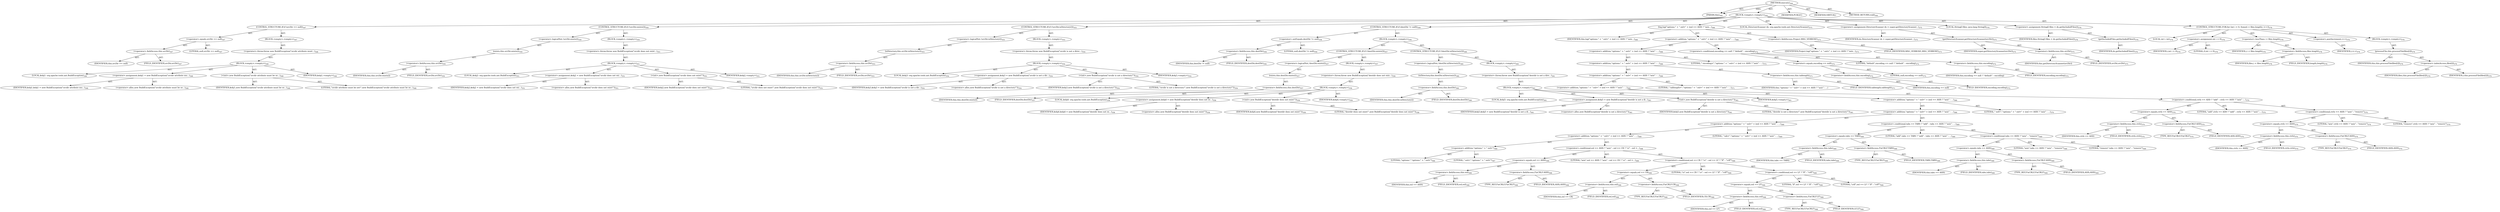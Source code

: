 digraph "execute" {  
"111669149706" [label = <(METHOD,execute)<SUB>344</SUB>> ]
"115964116998" [label = <(PARAM,this)<SUB>344</SUB>> ]
"25769803811" [label = <(BLOCK,&lt;empty&gt;,&lt;empty&gt;)<SUB>344</SUB>> ]
"47244640280" [label = <(CONTROL_STRUCTURE,IF,if (srcDir == null))<SUB>347</SUB>> ]
"30064771221" [label = <(&lt;operator&gt;.equals,srcDir == null)<SUB>347</SUB>> ]
"30064771222" [label = <(&lt;operator&gt;.fieldAccess,this.srcDir)<SUB>347</SUB>> ]
"68719476859" [label = <(IDENTIFIER,this,srcDir == null)> ]
"55834574907" [label = <(FIELD_IDENTIFIER,srcDir,srcDir)<SUB>347</SUB>> ]
"90194313252" [label = <(LITERAL,null,srcDir == null)<SUB>347</SUB>> ]
"25769803812" [label = <(BLOCK,&lt;empty&gt;,&lt;empty&gt;)<SUB>347</SUB>> ]
"30064771223" [label = <(&lt;operator&gt;.throw,throw new BuildException(&quot;srcdir attribute must...)<SUB>348</SUB>> ]
"25769803813" [label = <(BLOCK,&lt;empty&gt;,&lt;empty&gt;)<SUB>348</SUB>> ]
"94489280520" [label = <(LOCAL,$obj1: org.apache.tools.ant.BuildException)<SUB>348</SUB>> ]
"30064771224" [label = <(&lt;operator&gt;.assignment,$obj1 = new BuildException(&quot;srcdir attribute mu...)<SUB>348</SUB>> ]
"68719476860" [label = <(IDENTIFIER,$obj1,$obj1 = new BuildException(&quot;srcdir attribute mu...)<SUB>348</SUB>> ]
"30064771225" [label = <(&lt;operator&gt;.alloc,new BuildException(&quot;srcdir attribute must be se...)<SUB>348</SUB>> ]
"30064771226" [label = <(&lt;init&gt;,new BuildException(&quot;srcdir attribute must be se...)<SUB>348</SUB>> ]
"68719476861" [label = <(IDENTIFIER,$obj1,new BuildException(&quot;srcdir attribute must be se...)<SUB>348</SUB>> ]
"90194313253" [label = <(LITERAL,&quot;srcdir attribute must be set!&quot;,new BuildException(&quot;srcdir attribute must be se...)<SUB>348</SUB>> ]
"68719476862" [label = <(IDENTIFIER,$obj1,&lt;empty&gt;)<SUB>348</SUB>> ]
"47244640281" [label = <(CONTROL_STRUCTURE,IF,if (!srcDir.exists()))<SUB>350</SUB>> ]
"30064771227" [label = <(&lt;operator&gt;.logicalNot,!srcDir.exists())<SUB>350</SUB>> ]
"30064771228" [label = <(exists,this.srcDir.exists())<SUB>350</SUB>> ]
"30064771229" [label = <(&lt;operator&gt;.fieldAccess,this.srcDir)<SUB>350</SUB>> ]
"68719476863" [label = <(IDENTIFIER,this,this.srcDir.exists())> ]
"55834574908" [label = <(FIELD_IDENTIFIER,srcDir,srcDir)<SUB>350</SUB>> ]
"25769803814" [label = <(BLOCK,&lt;empty&gt;,&lt;empty&gt;)<SUB>350</SUB>> ]
"30064771230" [label = <(&lt;operator&gt;.throw,throw new BuildException(&quot;srcdir does not exist...)<SUB>351</SUB>> ]
"25769803815" [label = <(BLOCK,&lt;empty&gt;,&lt;empty&gt;)<SUB>351</SUB>> ]
"94489280521" [label = <(LOCAL,$obj2: org.apache.tools.ant.BuildException)<SUB>351</SUB>> ]
"30064771231" [label = <(&lt;operator&gt;.assignment,$obj2 = new BuildException(&quot;srcdir does not exi...)<SUB>351</SUB>> ]
"68719476864" [label = <(IDENTIFIER,$obj2,$obj2 = new BuildException(&quot;srcdir does not exi...)<SUB>351</SUB>> ]
"30064771232" [label = <(&lt;operator&gt;.alloc,new BuildException(&quot;srcdir does not exist!&quot;))<SUB>351</SUB>> ]
"30064771233" [label = <(&lt;init&gt;,new BuildException(&quot;srcdir does not exist!&quot;))<SUB>351</SUB>> ]
"68719476865" [label = <(IDENTIFIER,$obj2,new BuildException(&quot;srcdir does not exist!&quot;))<SUB>351</SUB>> ]
"90194313254" [label = <(LITERAL,&quot;srcdir does not exist!&quot;,new BuildException(&quot;srcdir does not exist!&quot;))<SUB>351</SUB>> ]
"68719476866" [label = <(IDENTIFIER,$obj2,&lt;empty&gt;)<SUB>351</SUB>> ]
"47244640282" [label = <(CONTROL_STRUCTURE,IF,if (!srcDir.isDirectory()))<SUB>353</SUB>> ]
"30064771234" [label = <(&lt;operator&gt;.logicalNot,!srcDir.isDirectory())<SUB>353</SUB>> ]
"30064771235" [label = <(isDirectory,this.srcDir.isDirectory())<SUB>353</SUB>> ]
"30064771236" [label = <(&lt;operator&gt;.fieldAccess,this.srcDir)<SUB>353</SUB>> ]
"68719476867" [label = <(IDENTIFIER,this,this.srcDir.isDirectory())> ]
"55834574909" [label = <(FIELD_IDENTIFIER,srcDir,srcDir)<SUB>353</SUB>> ]
"25769803816" [label = <(BLOCK,&lt;empty&gt;,&lt;empty&gt;)<SUB>353</SUB>> ]
"30064771237" [label = <(&lt;operator&gt;.throw,throw new BuildException(&quot;srcdir is not a direc...)<SUB>354</SUB>> ]
"25769803817" [label = <(BLOCK,&lt;empty&gt;,&lt;empty&gt;)<SUB>354</SUB>> ]
"94489280522" [label = <(LOCAL,$obj3: org.apache.tools.ant.BuildException)<SUB>354</SUB>> ]
"30064771238" [label = <(&lt;operator&gt;.assignment,$obj3 = new BuildException(&quot;srcdir is not a dir...)<SUB>354</SUB>> ]
"68719476868" [label = <(IDENTIFIER,$obj3,$obj3 = new BuildException(&quot;srcdir is not a dir...)<SUB>354</SUB>> ]
"30064771239" [label = <(&lt;operator&gt;.alloc,new BuildException(&quot;srcdir is not a directory!&quot;))<SUB>354</SUB>> ]
"30064771240" [label = <(&lt;init&gt;,new BuildException(&quot;srcdir is not a directory!&quot;))<SUB>354</SUB>> ]
"68719476869" [label = <(IDENTIFIER,$obj3,new BuildException(&quot;srcdir is not a directory!&quot;))<SUB>354</SUB>> ]
"90194313255" [label = <(LITERAL,&quot;srcdir is not a directory!&quot;,new BuildException(&quot;srcdir is not a directory!&quot;))<SUB>354</SUB>> ]
"68719476870" [label = <(IDENTIFIER,$obj3,&lt;empty&gt;)<SUB>354</SUB>> ]
"47244640283" [label = <(CONTROL_STRUCTURE,IF,if (destDir != null))<SUB>356</SUB>> ]
"30064771241" [label = <(&lt;operator&gt;.notEquals,destDir != null)<SUB>356</SUB>> ]
"30064771242" [label = <(&lt;operator&gt;.fieldAccess,this.destDir)<SUB>356</SUB>> ]
"68719476871" [label = <(IDENTIFIER,this,destDir != null)> ]
"55834574910" [label = <(FIELD_IDENTIFIER,destDir,destDir)<SUB>356</SUB>> ]
"90194313256" [label = <(LITERAL,null,destDir != null)<SUB>356</SUB>> ]
"25769803818" [label = <(BLOCK,&lt;empty&gt;,&lt;empty&gt;)<SUB>356</SUB>> ]
"47244640284" [label = <(CONTROL_STRUCTURE,IF,if (!destDir.exists()))<SUB>357</SUB>> ]
"30064771243" [label = <(&lt;operator&gt;.logicalNot,!destDir.exists())<SUB>357</SUB>> ]
"30064771244" [label = <(exists,this.destDir.exists())<SUB>357</SUB>> ]
"30064771245" [label = <(&lt;operator&gt;.fieldAccess,this.destDir)<SUB>357</SUB>> ]
"68719476872" [label = <(IDENTIFIER,this,this.destDir.exists())> ]
"55834574911" [label = <(FIELD_IDENTIFIER,destDir,destDir)<SUB>357</SUB>> ]
"25769803819" [label = <(BLOCK,&lt;empty&gt;,&lt;empty&gt;)<SUB>357</SUB>> ]
"30064771246" [label = <(&lt;operator&gt;.throw,throw new BuildException(&quot;destdir does not exis...)<SUB>358</SUB>> ]
"25769803820" [label = <(BLOCK,&lt;empty&gt;,&lt;empty&gt;)<SUB>358</SUB>> ]
"94489280523" [label = <(LOCAL,$obj4: org.apache.tools.ant.BuildException)<SUB>358</SUB>> ]
"30064771247" [label = <(&lt;operator&gt;.assignment,$obj4 = new BuildException(&quot;destdir does not ex...)<SUB>358</SUB>> ]
"68719476873" [label = <(IDENTIFIER,$obj4,$obj4 = new BuildException(&quot;destdir does not ex...)<SUB>358</SUB>> ]
"30064771248" [label = <(&lt;operator&gt;.alloc,new BuildException(&quot;destdir does not exist!&quot;))<SUB>358</SUB>> ]
"30064771249" [label = <(&lt;init&gt;,new BuildException(&quot;destdir does not exist!&quot;))<SUB>358</SUB>> ]
"68719476874" [label = <(IDENTIFIER,$obj4,new BuildException(&quot;destdir does not exist!&quot;))<SUB>358</SUB>> ]
"90194313257" [label = <(LITERAL,&quot;destdir does not exist!&quot;,new BuildException(&quot;destdir does not exist!&quot;))<SUB>358</SUB>> ]
"68719476875" [label = <(IDENTIFIER,$obj4,&lt;empty&gt;)<SUB>358</SUB>> ]
"47244640285" [label = <(CONTROL_STRUCTURE,IF,if (!destDir.isDirectory()))<SUB>360</SUB>> ]
"30064771250" [label = <(&lt;operator&gt;.logicalNot,!destDir.isDirectory())<SUB>360</SUB>> ]
"30064771251" [label = <(isDirectory,this.destDir.isDirectory())<SUB>360</SUB>> ]
"30064771252" [label = <(&lt;operator&gt;.fieldAccess,this.destDir)<SUB>360</SUB>> ]
"68719476876" [label = <(IDENTIFIER,this,this.destDir.isDirectory())> ]
"55834574912" [label = <(FIELD_IDENTIFIER,destDir,destDir)<SUB>360</SUB>> ]
"25769803821" [label = <(BLOCK,&lt;empty&gt;,&lt;empty&gt;)<SUB>360</SUB>> ]
"30064771253" [label = <(&lt;operator&gt;.throw,throw new BuildException(&quot;destdir is not a dire...)<SUB>361</SUB>> ]
"25769803822" [label = <(BLOCK,&lt;empty&gt;,&lt;empty&gt;)<SUB>361</SUB>> ]
"94489280524" [label = <(LOCAL,$obj5: org.apache.tools.ant.BuildException)<SUB>361</SUB>> ]
"30064771254" [label = <(&lt;operator&gt;.assignment,$obj5 = new BuildException(&quot;destdir is not a di...)<SUB>361</SUB>> ]
"68719476877" [label = <(IDENTIFIER,$obj5,$obj5 = new BuildException(&quot;destdir is not a di...)<SUB>361</SUB>> ]
"30064771255" [label = <(&lt;operator&gt;.alloc,new BuildException(&quot;destdir is not a directory!&quot;))<SUB>361</SUB>> ]
"30064771256" [label = <(&lt;init&gt;,new BuildException(&quot;destdir is not a directory!&quot;))<SUB>361</SUB>> ]
"68719476878" [label = <(IDENTIFIER,$obj5,new BuildException(&quot;destdir is not a directory!&quot;))<SUB>361</SUB>> ]
"90194313258" [label = <(LITERAL,&quot;destdir is not a directory!&quot;,new BuildException(&quot;destdir is not a directory!&quot;))<SUB>361</SUB>> ]
"68719476879" [label = <(IDENTIFIER,$obj5,&lt;empty&gt;)<SUB>361</SUB>> ]
"30064771257" [label = <(log,log(&quot;options:&quot; + &quot; eol=&quot; + (eol == ASIS ? &quot;asis...)<SUB>366</SUB>> ]
"68719476744" [label = <(IDENTIFIER,this,log(&quot;options:&quot; + &quot; eol=&quot; + (eol == ASIS ? &quot;asis...)<SUB>366</SUB>> ]
"30064771258" [label = <(&lt;operator&gt;.addition,&quot;options:&quot; + &quot; eol=&quot; + (eol == ASIS ? &quot;asis&quot; : ...)<SUB>366</SUB>> ]
"30064771259" [label = <(&lt;operator&gt;.addition,&quot;options:&quot; + &quot; eol=&quot; + (eol == ASIS ? &quot;asis&quot; : ...)<SUB>366</SUB>> ]
"30064771260" [label = <(&lt;operator&gt;.addition,&quot;options:&quot; + &quot; eol=&quot; + (eol == ASIS ? &quot;asis&quot; : ...)<SUB>366</SUB>> ]
"30064771261" [label = <(&lt;operator&gt;.addition,&quot;options:&quot; + &quot; eol=&quot; + (eol == ASIS ? &quot;asis&quot; : ...)<SUB>366</SUB>> ]
"30064771262" [label = <(&lt;operator&gt;.addition,&quot;options:&quot; + &quot; eol=&quot; + (eol == ASIS ? &quot;asis&quot; : ...)<SUB>366</SUB>> ]
"30064771263" [label = <(&lt;operator&gt;.addition,&quot;options:&quot; + &quot; eol=&quot; + (eol == ASIS ? &quot;asis&quot; : ...)<SUB>366</SUB>> ]
"30064771264" [label = <(&lt;operator&gt;.addition,&quot;options:&quot; + &quot; eol=&quot; + (eol == ASIS ? &quot;asis&quot; : ...)<SUB>366</SUB>> ]
"30064771265" [label = <(&lt;operator&gt;.addition,&quot;options:&quot; + &quot; eol=&quot; + (eol == ASIS ? &quot;asis&quot; : ...)<SUB>366</SUB>> ]
"30064771266" [label = <(&lt;operator&gt;.addition,&quot;options:&quot; + &quot; eol=&quot; + (eol == ASIS ? &quot;asis&quot; : ...)<SUB>366</SUB>> ]
"30064771267" [label = <(&lt;operator&gt;.addition,&quot;options:&quot; + &quot; eol=&quot;)<SUB>366</SUB>> ]
"90194313259" [label = <(LITERAL,&quot;options:&quot;,&quot;options:&quot; + &quot; eol=&quot;)<SUB>366</SUB>> ]
"90194313260" [label = <(LITERAL,&quot; eol=&quot;,&quot;options:&quot; + &quot; eol=&quot;)<SUB>367</SUB>> ]
"30064771268" [label = <(&lt;operator&gt;.conditional,eol == ASIS ? &quot;asis&quot; : eol == CR ? &quot;cr&quot; : eol =...)<SUB>368</SUB>> ]
"30064771269" [label = <(&lt;operator&gt;.equals,eol == ASIS)<SUB>368</SUB>> ]
"30064771270" [label = <(&lt;operator&gt;.fieldAccess,this.eol)<SUB>368</SUB>> ]
"68719476880" [label = <(IDENTIFIER,this,eol == ASIS)> ]
"55834574913" [label = <(FIELD_IDENTIFIER,eol,eol)<SUB>368</SUB>> ]
"30064771271" [label = <(&lt;operator&gt;.fieldAccess,FixCRLF.ASIS)<SUB>368</SUB>> ]
"180388626449" [label = <(TYPE_REF,FixCRLF,FixCRLF)<SUB>368</SUB>> ]
"55834574914" [label = <(FIELD_IDENTIFIER,ASIS,ASIS)<SUB>368</SUB>> ]
"90194313261" [label = <(LITERAL,&quot;asis&quot;,eol == ASIS ? &quot;asis&quot; : eol == CR ? &quot;cr&quot; : eol =...)<SUB>368</SUB>> ]
"30064771272" [label = <(&lt;operator&gt;.conditional,eol == CR ? &quot;cr&quot; : eol == LF ? &quot;lf&quot; : &quot;crlf&quot;)<SUB>368</SUB>> ]
"30064771273" [label = <(&lt;operator&gt;.equals,eol == CR)<SUB>368</SUB>> ]
"30064771274" [label = <(&lt;operator&gt;.fieldAccess,this.eol)<SUB>368</SUB>> ]
"68719476881" [label = <(IDENTIFIER,this,eol == CR)> ]
"55834574915" [label = <(FIELD_IDENTIFIER,eol,eol)<SUB>368</SUB>> ]
"30064771275" [label = <(&lt;operator&gt;.fieldAccess,FixCRLF.CR)<SUB>368</SUB>> ]
"180388626450" [label = <(TYPE_REF,FixCRLF,FixCRLF)<SUB>368</SUB>> ]
"55834574916" [label = <(FIELD_IDENTIFIER,CR,CR)<SUB>368</SUB>> ]
"90194313262" [label = <(LITERAL,&quot;cr&quot;,eol == CR ? &quot;cr&quot; : eol == LF ? &quot;lf&quot; : &quot;crlf&quot;)<SUB>368</SUB>> ]
"30064771276" [label = <(&lt;operator&gt;.conditional,eol == LF ? &quot;lf&quot; : &quot;crlf&quot;)<SUB>368</SUB>> ]
"30064771277" [label = <(&lt;operator&gt;.equals,eol == LF)<SUB>368</SUB>> ]
"30064771278" [label = <(&lt;operator&gt;.fieldAccess,this.eol)<SUB>368</SUB>> ]
"68719476882" [label = <(IDENTIFIER,this,eol == LF)> ]
"55834574917" [label = <(FIELD_IDENTIFIER,eol,eol)<SUB>368</SUB>> ]
"30064771279" [label = <(&lt;operator&gt;.fieldAccess,FixCRLF.LF)<SUB>368</SUB>> ]
"180388626451" [label = <(TYPE_REF,FixCRLF,FixCRLF)<SUB>368</SUB>> ]
"55834574918" [label = <(FIELD_IDENTIFIER,LF,LF)<SUB>368</SUB>> ]
"90194313263" [label = <(LITERAL,&quot;lf&quot;,eol == LF ? &quot;lf&quot; : &quot;crlf&quot;)<SUB>368</SUB>> ]
"90194313264" [label = <(LITERAL,&quot;crlf&quot;,eol == LF ? &quot;lf&quot; : &quot;crlf&quot;)<SUB>368</SUB>> ]
"90194313265" [label = <(LITERAL,&quot; tab=&quot;,&quot;options:&quot; + &quot; eol=&quot; + (eol == ASIS ? &quot;asis&quot; : ...)<SUB>369</SUB>> ]
"30064771280" [label = <(&lt;operator&gt;.conditional,tabs == TABS ? &quot;add&quot; : tabs == ASIS ? &quot;asis&quot; : ...)<SUB>369</SUB>> ]
"30064771281" [label = <(&lt;operator&gt;.equals,tabs == TABS)<SUB>369</SUB>> ]
"30064771282" [label = <(&lt;operator&gt;.fieldAccess,this.tabs)<SUB>369</SUB>> ]
"68719476883" [label = <(IDENTIFIER,this,tabs == TABS)> ]
"55834574919" [label = <(FIELD_IDENTIFIER,tabs,tabs)<SUB>369</SUB>> ]
"30064771283" [label = <(&lt;operator&gt;.fieldAccess,FixCRLF.TABS)<SUB>369</SUB>> ]
"180388626452" [label = <(TYPE_REF,FixCRLF,FixCRLF)<SUB>369</SUB>> ]
"55834574920" [label = <(FIELD_IDENTIFIER,TABS,TABS)<SUB>369</SUB>> ]
"90194313266" [label = <(LITERAL,&quot;add&quot;,tabs == TABS ? &quot;add&quot; : tabs == ASIS ? &quot;asis&quot; : ...)<SUB>369</SUB>> ]
"30064771284" [label = <(&lt;operator&gt;.conditional,tabs == ASIS ? &quot;asis&quot; : &quot;remove&quot;)<SUB>369</SUB>> ]
"30064771285" [label = <(&lt;operator&gt;.equals,tabs == ASIS)<SUB>369</SUB>> ]
"30064771286" [label = <(&lt;operator&gt;.fieldAccess,this.tabs)<SUB>369</SUB>> ]
"68719476884" [label = <(IDENTIFIER,this,tabs == ASIS)> ]
"55834574921" [label = <(FIELD_IDENTIFIER,tabs,tabs)<SUB>369</SUB>> ]
"30064771287" [label = <(&lt;operator&gt;.fieldAccess,FixCRLF.ASIS)<SUB>369</SUB>> ]
"180388626453" [label = <(TYPE_REF,FixCRLF,FixCRLF)<SUB>369</SUB>> ]
"55834574922" [label = <(FIELD_IDENTIFIER,ASIS,ASIS)<SUB>369</SUB>> ]
"90194313267" [label = <(LITERAL,&quot;asis&quot;,tabs == ASIS ? &quot;asis&quot; : &quot;remove&quot;)<SUB>369</SUB>> ]
"90194313268" [label = <(LITERAL,&quot;remove&quot;,tabs == ASIS ? &quot;asis&quot; : &quot;remove&quot;)<SUB>369</SUB>> ]
"90194313269" [label = <(LITERAL,&quot; eof=&quot;,&quot;options:&quot; + &quot; eol=&quot; + (eol == ASIS ? &quot;asis&quot; : ...)<SUB>370</SUB>> ]
"30064771288" [label = <(&lt;operator&gt;.conditional,ctrlz == ADD ? &quot;add&quot; : ctrlz == ASIS ? &quot;asis&quot; :...)<SUB>370</SUB>> ]
"30064771289" [label = <(&lt;operator&gt;.equals,ctrlz == ADD)<SUB>370</SUB>> ]
"30064771290" [label = <(&lt;operator&gt;.fieldAccess,this.ctrlz)<SUB>370</SUB>> ]
"68719476885" [label = <(IDENTIFIER,this,ctrlz == ADD)> ]
"55834574923" [label = <(FIELD_IDENTIFIER,ctrlz,ctrlz)<SUB>370</SUB>> ]
"30064771291" [label = <(&lt;operator&gt;.fieldAccess,FixCRLF.ADD)<SUB>370</SUB>> ]
"180388626454" [label = <(TYPE_REF,FixCRLF,FixCRLF)<SUB>370</SUB>> ]
"55834574924" [label = <(FIELD_IDENTIFIER,ADD,ADD)<SUB>370</SUB>> ]
"90194313270" [label = <(LITERAL,&quot;add&quot;,ctrlz == ADD ? &quot;add&quot; : ctrlz == ASIS ? &quot;asis&quot; :...)<SUB>370</SUB>> ]
"30064771292" [label = <(&lt;operator&gt;.conditional,ctrlz == ASIS ? &quot;asis&quot; : &quot;remove&quot;)<SUB>370</SUB>> ]
"30064771293" [label = <(&lt;operator&gt;.equals,ctrlz == ASIS)<SUB>370</SUB>> ]
"30064771294" [label = <(&lt;operator&gt;.fieldAccess,this.ctrlz)<SUB>370</SUB>> ]
"68719476886" [label = <(IDENTIFIER,this,ctrlz == ASIS)> ]
"55834574925" [label = <(FIELD_IDENTIFIER,ctrlz,ctrlz)<SUB>370</SUB>> ]
"30064771295" [label = <(&lt;operator&gt;.fieldAccess,FixCRLF.ASIS)<SUB>370</SUB>> ]
"180388626455" [label = <(TYPE_REF,FixCRLF,FixCRLF)<SUB>370</SUB>> ]
"55834574926" [label = <(FIELD_IDENTIFIER,ASIS,ASIS)<SUB>370</SUB>> ]
"90194313271" [label = <(LITERAL,&quot;asis&quot;,ctrlz == ASIS ? &quot;asis&quot; : &quot;remove&quot;)<SUB>370</SUB>> ]
"90194313272" [label = <(LITERAL,&quot;remove&quot;,ctrlz == ASIS ? &quot;asis&quot; : &quot;remove&quot;)<SUB>370</SUB>> ]
"90194313273" [label = <(LITERAL,&quot; tablength=&quot;,&quot;options:&quot; + &quot; eol=&quot; + (eol == ASIS ? &quot;asis&quot; : ...)<SUB>371</SUB>> ]
"30064771296" [label = <(&lt;operator&gt;.fieldAccess,this.tablength)<SUB>371</SUB>> ]
"68719476887" [label = <(IDENTIFIER,this,&quot;options:&quot; + &quot; eol=&quot; + (eol == ASIS ? &quot;asis&quot; : ...)> ]
"55834574927" [label = <(FIELD_IDENTIFIER,tablength,tablength)<SUB>371</SUB>> ]
"90194313274" [label = <(LITERAL,&quot; encoding=&quot;,&quot;options:&quot; + &quot; eol=&quot; + (eol == ASIS ? &quot;asis&quot; : ...)<SUB>372</SUB>> ]
"30064771297" [label = <(&lt;operator&gt;.conditional,encoding == null ? &quot;default&quot; : encoding)<SUB>372</SUB>> ]
"30064771298" [label = <(&lt;operator&gt;.equals,encoding == null)<SUB>372</SUB>> ]
"30064771299" [label = <(&lt;operator&gt;.fieldAccess,this.encoding)<SUB>372</SUB>> ]
"68719476888" [label = <(IDENTIFIER,this,encoding == null)> ]
"55834574928" [label = <(FIELD_IDENTIFIER,encoding,encoding)<SUB>372</SUB>> ]
"90194313275" [label = <(LITERAL,null,encoding == null)<SUB>372</SUB>> ]
"90194313276" [label = <(LITERAL,&quot;default&quot;,encoding == null ? &quot;default&quot; : encoding)<SUB>372</SUB>> ]
"30064771300" [label = <(&lt;operator&gt;.fieldAccess,this.encoding)<SUB>372</SUB>> ]
"68719476889" [label = <(IDENTIFIER,this,encoding == null ? &quot;default&quot; : encoding)> ]
"55834574929" [label = <(FIELD_IDENTIFIER,encoding,encoding)<SUB>372</SUB>> ]
"30064771301" [label = <(&lt;operator&gt;.fieldAccess,Project.MSG_VERBOSE)<SUB>373</SUB>> ]
"68719476890" [label = <(IDENTIFIER,Project,log(&quot;options:&quot; + &quot; eol=&quot; + (eol == ASIS ? &quot;asis...)<SUB>373</SUB>> ]
"55834574930" [label = <(FIELD_IDENTIFIER,MSG_VERBOSE,MSG_VERBOSE)<SUB>373</SUB>> ]
"94489280525" [label = <(LOCAL,DirectoryScanner ds: org.apache.tools.ant.DirectoryScanner)<SUB>375</SUB>> ]
"30064771302" [label = <(&lt;operator&gt;.assignment,DirectoryScanner ds = super.getDirectoryScanner...)<SUB>375</SUB>> ]
"68719476891" [label = <(IDENTIFIER,ds,DirectoryScanner ds = super.getDirectoryScanner...)<SUB>375</SUB>> ]
"30064771303" [label = <(getDirectoryScanner,getDirectoryScanner(srcDir))<SUB>375</SUB>> ]
"68719476892" [label = <(IDENTIFIER,super,getDirectoryScanner(srcDir))<SUB>375</SUB>> ]
"30064771304" [label = <(&lt;operator&gt;.fieldAccess,this.srcDir)<SUB>375</SUB>> ]
"68719476893" [label = <(IDENTIFIER,this,getDirectoryScanner(srcDir))> ]
"55834574931" [label = <(FIELD_IDENTIFIER,srcDir,srcDir)<SUB>375</SUB>> ]
"94489280526" [label = <(LOCAL,String[] files: java.lang.String[])<SUB>376</SUB>> ]
"30064771305" [label = <(&lt;operator&gt;.assignment,String[] files = ds.getIncludedFiles())<SUB>376</SUB>> ]
"68719476894" [label = <(IDENTIFIER,files,String[] files = ds.getIncludedFiles())<SUB>376</SUB>> ]
"30064771306" [label = <(getIncludedFiles,getIncludedFiles())<SUB>376</SUB>> ]
"68719476895" [label = <(IDENTIFIER,ds,getIncludedFiles())<SUB>376</SUB>> ]
"47244640286" [label = <(CONTROL_STRUCTURE,FOR,for (int i = 0; Some(i &lt; files.length); i++))<SUB>378</SUB>> ]
"94489280527" [label = <(LOCAL,int i: int)<SUB>378</SUB>> ]
"30064771307" [label = <(&lt;operator&gt;.assignment,int i = 0)<SUB>378</SUB>> ]
"68719476896" [label = <(IDENTIFIER,i,int i = 0)<SUB>378</SUB>> ]
"90194313277" [label = <(LITERAL,0,int i = 0)<SUB>378</SUB>> ]
"30064771308" [label = <(&lt;operator&gt;.lessThan,i &lt; files.length)<SUB>378</SUB>> ]
"68719476897" [label = <(IDENTIFIER,i,i &lt; files.length)<SUB>378</SUB>> ]
"30064771309" [label = <(&lt;operator&gt;.fieldAccess,files.length)<SUB>378</SUB>> ]
"68719476898" [label = <(IDENTIFIER,files,i &lt; files.length)<SUB>378</SUB>> ]
"55834574932" [label = <(FIELD_IDENTIFIER,length,length)<SUB>378</SUB>> ]
"30064771310" [label = <(&lt;operator&gt;.postIncrement,i++)<SUB>378</SUB>> ]
"68719476899" [label = <(IDENTIFIER,i,i++)<SUB>378</SUB>> ]
"25769803823" [label = <(BLOCK,&lt;empty&gt;,&lt;empty&gt;)<SUB>378</SUB>> ]
"30064771311" [label = <(processFile,this.processFile(files[i]))<SUB>379</SUB>> ]
"68719476745" [label = <(IDENTIFIER,this,this.processFile(files[i]))<SUB>379</SUB>> ]
"30064771312" [label = <(&lt;operator&gt;.indexAccess,files[i])<SUB>379</SUB>> ]
"68719476900" [label = <(IDENTIFIER,files,this.processFile(files[i]))<SUB>379</SUB>> ]
"68719476901" [label = <(IDENTIFIER,i,this.processFile(files[i]))<SUB>379</SUB>> ]
"133143986245" [label = <(MODIFIER,PUBLIC)> ]
"133143986246" [label = <(MODIFIER,VIRTUAL)> ]
"128849018890" [label = <(METHOD_RETURN,void)<SUB>344</SUB>> ]
  "111669149706" -> "115964116998"  [ label = "AST: "] 
  "111669149706" -> "25769803811"  [ label = "AST: "] 
  "111669149706" -> "133143986245"  [ label = "AST: "] 
  "111669149706" -> "133143986246"  [ label = "AST: "] 
  "111669149706" -> "128849018890"  [ label = "AST: "] 
  "25769803811" -> "47244640280"  [ label = "AST: "] 
  "25769803811" -> "47244640281"  [ label = "AST: "] 
  "25769803811" -> "47244640282"  [ label = "AST: "] 
  "25769803811" -> "47244640283"  [ label = "AST: "] 
  "25769803811" -> "30064771257"  [ label = "AST: "] 
  "25769803811" -> "94489280525"  [ label = "AST: "] 
  "25769803811" -> "30064771302"  [ label = "AST: "] 
  "25769803811" -> "94489280526"  [ label = "AST: "] 
  "25769803811" -> "30064771305"  [ label = "AST: "] 
  "25769803811" -> "47244640286"  [ label = "AST: "] 
  "47244640280" -> "30064771221"  [ label = "AST: "] 
  "47244640280" -> "25769803812"  [ label = "AST: "] 
  "30064771221" -> "30064771222"  [ label = "AST: "] 
  "30064771221" -> "90194313252"  [ label = "AST: "] 
  "30064771222" -> "68719476859"  [ label = "AST: "] 
  "30064771222" -> "55834574907"  [ label = "AST: "] 
  "25769803812" -> "30064771223"  [ label = "AST: "] 
  "30064771223" -> "25769803813"  [ label = "AST: "] 
  "25769803813" -> "94489280520"  [ label = "AST: "] 
  "25769803813" -> "30064771224"  [ label = "AST: "] 
  "25769803813" -> "30064771226"  [ label = "AST: "] 
  "25769803813" -> "68719476862"  [ label = "AST: "] 
  "30064771224" -> "68719476860"  [ label = "AST: "] 
  "30064771224" -> "30064771225"  [ label = "AST: "] 
  "30064771226" -> "68719476861"  [ label = "AST: "] 
  "30064771226" -> "90194313253"  [ label = "AST: "] 
  "47244640281" -> "30064771227"  [ label = "AST: "] 
  "47244640281" -> "25769803814"  [ label = "AST: "] 
  "30064771227" -> "30064771228"  [ label = "AST: "] 
  "30064771228" -> "30064771229"  [ label = "AST: "] 
  "30064771229" -> "68719476863"  [ label = "AST: "] 
  "30064771229" -> "55834574908"  [ label = "AST: "] 
  "25769803814" -> "30064771230"  [ label = "AST: "] 
  "30064771230" -> "25769803815"  [ label = "AST: "] 
  "25769803815" -> "94489280521"  [ label = "AST: "] 
  "25769803815" -> "30064771231"  [ label = "AST: "] 
  "25769803815" -> "30064771233"  [ label = "AST: "] 
  "25769803815" -> "68719476866"  [ label = "AST: "] 
  "30064771231" -> "68719476864"  [ label = "AST: "] 
  "30064771231" -> "30064771232"  [ label = "AST: "] 
  "30064771233" -> "68719476865"  [ label = "AST: "] 
  "30064771233" -> "90194313254"  [ label = "AST: "] 
  "47244640282" -> "30064771234"  [ label = "AST: "] 
  "47244640282" -> "25769803816"  [ label = "AST: "] 
  "30064771234" -> "30064771235"  [ label = "AST: "] 
  "30064771235" -> "30064771236"  [ label = "AST: "] 
  "30064771236" -> "68719476867"  [ label = "AST: "] 
  "30064771236" -> "55834574909"  [ label = "AST: "] 
  "25769803816" -> "30064771237"  [ label = "AST: "] 
  "30064771237" -> "25769803817"  [ label = "AST: "] 
  "25769803817" -> "94489280522"  [ label = "AST: "] 
  "25769803817" -> "30064771238"  [ label = "AST: "] 
  "25769803817" -> "30064771240"  [ label = "AST: "] 
  "25769803817" -> "68719476870"  [ label = "AST: "] 
  "30064771238" -> "68719476868"  [ label = "AST: "] 
  "30064771238" -> "30064771239"  [ label = "AST: "] 
  "30064771240" -> "68719476869"  [ label = "AST: "] 
  "30064771240" -> "90194313255"  [ label = "AST: "] 
  "47244640283" -> "30064771241"  [ label = "AST: "] 
  "47244640283" -> "25769803818"  [ label = "AST: "] 
  "30064771241" -> "30064771242"  [ label = "AST: "] 
  "30064771241" -> "90194313256"  [ label = "AST: "] 
  "30064771242" -> "68719476871"  [ label = "AST: "] 
  "30064771242" -> "55834574910"  [ label = "AST: "] 
  "25769803818" -> "47244640284"  [ label = "AST: "] 
  "25769803818" -> "47244640285"  [ label = "AST: "] 
  "47244640284" -> "30064771243"  [ label = "AST: "] 
  "47244640284" -> "25769803819"  [ label = "AST: "] 
  "30064771243" -> "30064771244"  [ label = "AST: "] 
  "30064771244" -> "30064771245"  [ label = "AST: "] 
  "30064771245" -> "68719476872"  [ label = "AST: "] 
  "30064771245" -> "55834574911"  [ label = "AST: "] 
  "25769803819" -> "30064771246"  [ label = "AST: "] 
  "30064771246" -> "25769803820"  [ label = "AST: "] 
  "25769803820" -> "94489280523"  [ label = "AST: "] 
  "25769803820" -> "30064771247"  [ label = "AST: "] 
  "25769803820" -> "30064771249"  [ label = "AST: "] 
  "25769803820" -> "68719476875"  [ label = "AST: "] 
  "30064771247" -> "68719476873"  [ label = "AST: "] 
  "30064771247" -> "30064771248"  [ label = "AST: "] 
  "30064771249" -> "68719476874"  [ label = "AST: "] 
  "30064771249" -> "90194313257"  [ label = "AST: "] 
  "47244640285" -> "30064771250"  [ label = "AST: "] 
  "47244640285" -> "25769803821"  [ label = "AST: "] 
  "30064771250" -> "30064771251"  [ label = "AST: "] 
  "30064771251" -> "30064771252"  [ label = "AST: "] 
  "30064771252" -> "68719476876"  [ label = "AST: "] 
  "30064771252" -> "55834574912"  [ label = "AST: "] 
  "25769803821" -> "30064771253"  [ label = "AST: "] 
  "30064771253" -> "25769803822"  [ label = "AST: "] 
  "25769803822" -> "94489280524"  [ label = "AST: "] 
  "25769803822" -> "30064771254"  [ label = "AST: "] 
  "25769803822" -> "30064771256"  [ label = "AST: "] 
  "25769803822" -> "68719476879"  [ label = "AST: "] 
  "30064771254" -> "68719476877"  [ label = "AST: "] 
  "30064771254" -> "30064771255"  [ label = "AST: "] 
  "30064771256" -> "68719476878"  [ label = "AST: "] 
  "30064771256" -> "90194313258"  [ label = "AST: "] 
  "30064771257" -> "68719476744"  [ label = "AST: "] 
  "30064771257" -> "30064771258"  [ label = "AST: "] 
  "30064771257" -> "30064771301"  [ label = "AST: "] 
  "30064771258" -> "30064771259"  [ label = "AST: "] 
  "30064771258" -> "30064771297"  [ label = "AST: "] 
  "30064771259" -> "30064771260"  [ label = "AST: "] 
  "30064771259" -> "90194313274"  [ label = "AST: "] 
  "30064771260" -> "30064771261"  [ label = "AST: "] 
  "30064771260" -> "30064771296"  [ label = "AST: "] 
  "30064771261" -> "30064771262"  [ label = "AST: "] 
  "30064771261" -> "90194313273"  [ label = "AST: "] 
  "30064771262" -> "30064771263"  [ label = "AST: "] 
  "30064771262" -> "30064771288"  [ label = "AST: "] 
  "30064771263" -> "30064771264"  [ label = "AST: "] 
  "30064771263" -> "90194313269"  [ label = "AST: "] 
  "30064771264" -> "30064771265"  [ label = "AST: "] 
  "30064771264" -> "30064771280"  [ label = "AST: "] 
  "30064771265" -> "30064771266"  [ label = "AST: "] 
  "30064771265" -> "90194313265"  [ label = "AST: "] 
  "30064771266" -> "30064771267"  [ label = "AST: "] 
  "30064771266" -> "30064771268"  [ label = "AST: "] 
  "30064771267" -> "90194313259"  [ label = "AST: "] 
  "30064771267" -> "90194313260"  [ label = "AST: "] 
  "30064771268" -> "30064771269"  [ label = "AST: "] 
  "30064771268" -> "90194313261"  [ label = "AST: "] 
  "30064771268" -> "30064771272"  [ label = "AST: "] 
  "30064771269" -> "30064771270"  [ label = "AST: "] 
  "30064771269" -> "30064771271"  [ label = "AST: "] 
  "30064771270" -> "68719476880"  [ label = "AST: "] 
  "30064771270" -> "55834574913"  [ label = "AST: "] 
  "30064771271" -> "180388626449"  [ label = "AST: "] 
  "30064771271" -> "55834574914"  [ label = "AST: "] 
  "30064771272" -> "30064771273"  [ label = "AST: "] 
  "30064771272" -> "90194313262"  [ label = "AST: "] 
  "30064771272" -> "30064771276"  [ label = "AST: "] 
  "30064771273" -> "30064771274"  [ label = "AST: "] 
  "30064771273" -> "30064771275"  [ label = "AST: "] 
  "30064771274" -> "68719476881"  [ label = "AST: "] 
  "30064771274" -> "55834574915"  [ label = "AST: "] 
  "30064771275" -> "180388626450"  [ label = "AST: "] 
  "30064771275" -> "55834574916"  [ label = "AST: "] 
  "30064771276" -> "30064771277"  [ label = "AST: "] 
  "30064771276" -> "90194313263"  [ label = "AST: "] 
  "30064771276" -> "90194313264"  [ label = "AST: "] 
  "30064771277" -> "30064771278"  [ label = "AST: "] 
  "30064771277" -> "30064771279"  [ label = "AST: "] 
  "30064771278" -> "68719476882"  [ label = "AST: "] 
  "30064771278" -> "55834574917"  [ label = "AST: "] 
  "30064771279" -> "180388626451"  [ label = "AST: "] 
  "30064771279" -> "55834574918"  [ label = "AST: "] 
  "30064771280" -> "30064771281"  [ label = "AST: "] 
  "30064771280" -> "90194313266"  [ label = "AST: "] 
  "30064771280" -> "30064771284"  [ label = "AST: "] 
  "30064771281" -> "30064771282"  [ label = "AST: "] 
  "30064771281" -> "30064771283"  [ label = "AST: "] 
  "30064771282" -> "68719476883"  [ label = "AST: "] 
  "30064771282" -> "55834574919"  [ label = "AST: "] 
  "30064771283" -> "180388626452"  [ label = "AST: "] 
  "30064771283" -> "55834574920"  [ label = "AST: "] 
  "30064771284" -> "30064771285"  [ label = "AST: "] 
  "30064771284" -> "90194313267"  [ label = "AST: "] 
  "30064771284" -> "90194313268"  [ label = "AST: "] 
  "30064771285" -> "30064771286"  [ label = "AST: "] 
  "30064771285" -> "30064771287"  [ label = "AST: "] 
  "30064771286" -> "68719476884"  [ label = "AST: "] 
  "30064771286" -> "55834574921"  [ label = "AST: "] 
  "30064771287" -> "180388626453"  [ label = "AST: "] 
  "30064771287" -> "55834574922"  [ label = "AST: "] 
  "30064771288" -> "30064771289"  [ label = "AST: "] 
  "30064771288" -> "90194313270"  [ label = "AST: "] 
  "30064771288" -> "30064771292"  [ label = "AST: "] 
  "30064771289" -> "30064771290"  [ label = "AST: "] 
  "30064771289" -> "30064771291"  [ label = "AST: "] 
  "30064771290" -> "68719476885"  [ label = "AST: "] 
  "30064771290" -> "55834574923"  [ label = "AST: "] 
  "30064771291" -> "180388626454"  [ label = "AST: "] 
  "30064771291" -> "55834574924"  [ label = "AST: "] 
  "30064771292" -> "30064771293"  [ label = "AST: "] 
  "30064771292" -> "90194313271"  [ label = "AST: "] 
  "30064771292" -> "90194313272"  [ label = "AST: "] 
  "30064771293" -> "30064771294"  [ label = "AST: "] 
  "30064771293" -> "30064771295"  [ label = "AST: "] 
  "30064771294" -> "68719476886"  [ label = "AST: "] 
  "30064771294" -> "55834574925"  [ label = "AST: "] 
  "30064771295" -> "180388626455"  [ label = "AST: "] 
  "30064771295" -> "55834574926"  [ label = "AST: "] 
  "30064771296" -> "68719476887"  [ label = "AST: "] 
  "30064771296" -> "55834574927"  [ label = "AST: "] 
  "30064771297" -> "30064771298"  [ label = "AST: "] 
  "30064771297" -> "90194313276"  [ label = "AST: "] 
  "30064771297" -> "30064771300"  [ label = "AST: "] 
  "30064771298" -> "30064771299"  [ label = "AST: "] 
  "30064771298" -> "90194313275"  [ label = "AST: "] 
  "30064771299" -> "68719476888"  [ label = "AST: "] 
  "30064771299" -> "55834574928"  [ label = "AST: "] 
  "30064771300" -> "68719476889"  [ label = "AST: "] 
  "30064771300" -> "55834574929"  [ label = "AST: "] 
  "30064771301" -> "68719476890"  [ label = "AST: "] 
  "30064771301" -> "55834574930"  [ label = "AST: "] 
  "30064771302" -> "68719476891"  [ label = "AST: "] 
  "30064771302" -> "30064771303"  [ label = "AST: "] 
  "30064771303" -> "68719476892"  [ label = "AST: "] 
  "30064771303" -> "30064771304"  [ label = "AST: "] 
  "30064771304" -> "68719476893"  [ label = "AST: "] 
  "30064771304" -> "55834574931"  [ label = "AST: "] 
  "30064771305" -> "68719476894"  [ label = "AST: "] 
  "30064771305" -> "30064771306"  [ label = "AST: "] 
  "30064771306" -> "68719476895"  [ label = "AST: "] 
  "47244640286" -> "94489280527"  [ label = "AST: "] 
  "47244640286" -> "30064771307"  [ label = "AST: "] 
  "47244640286" -> "30064771308"  [ label = "AST: "] 
  "47244640286" -> "30064771310"  [ label = "AST: "] 
  "47244640286" -> "25769803823"  [ label = "AST: "] 
  "30064771307" -> "68719476896"  [ label = "AST: "] 
  "30064771307" -> "90194313277"  [ label = "AST: "] 
  "30064771308" -> "68719476897"  [ label = "AST: "] 
  "30064771308" -> "30064771309"  [ label = "AST: "] 
  "30064771309" -> "68719476898"  [ label = "AST: "] 
  "30064771309" -> "55834574932"  [ label = "AST: "] 
  "30064771310" -> "68719476899"  [ label = "AST: "] 
  "25769803823" -> "30064771311"  [ label = "AST: "] 
  "30064771311" -> "68719476745"  [ label = "AST: "] 
  "30064771311" -> "30064771312"  [ label = "AST: "] 
  "30064771312" -> "68719476900"  [ label = "AST: "] 
  "30064771312" -> "68719476901"  [ label = "AST: "] 
  "111669149706" -> "115964116998"  [ label = "DDG: "] 
}
